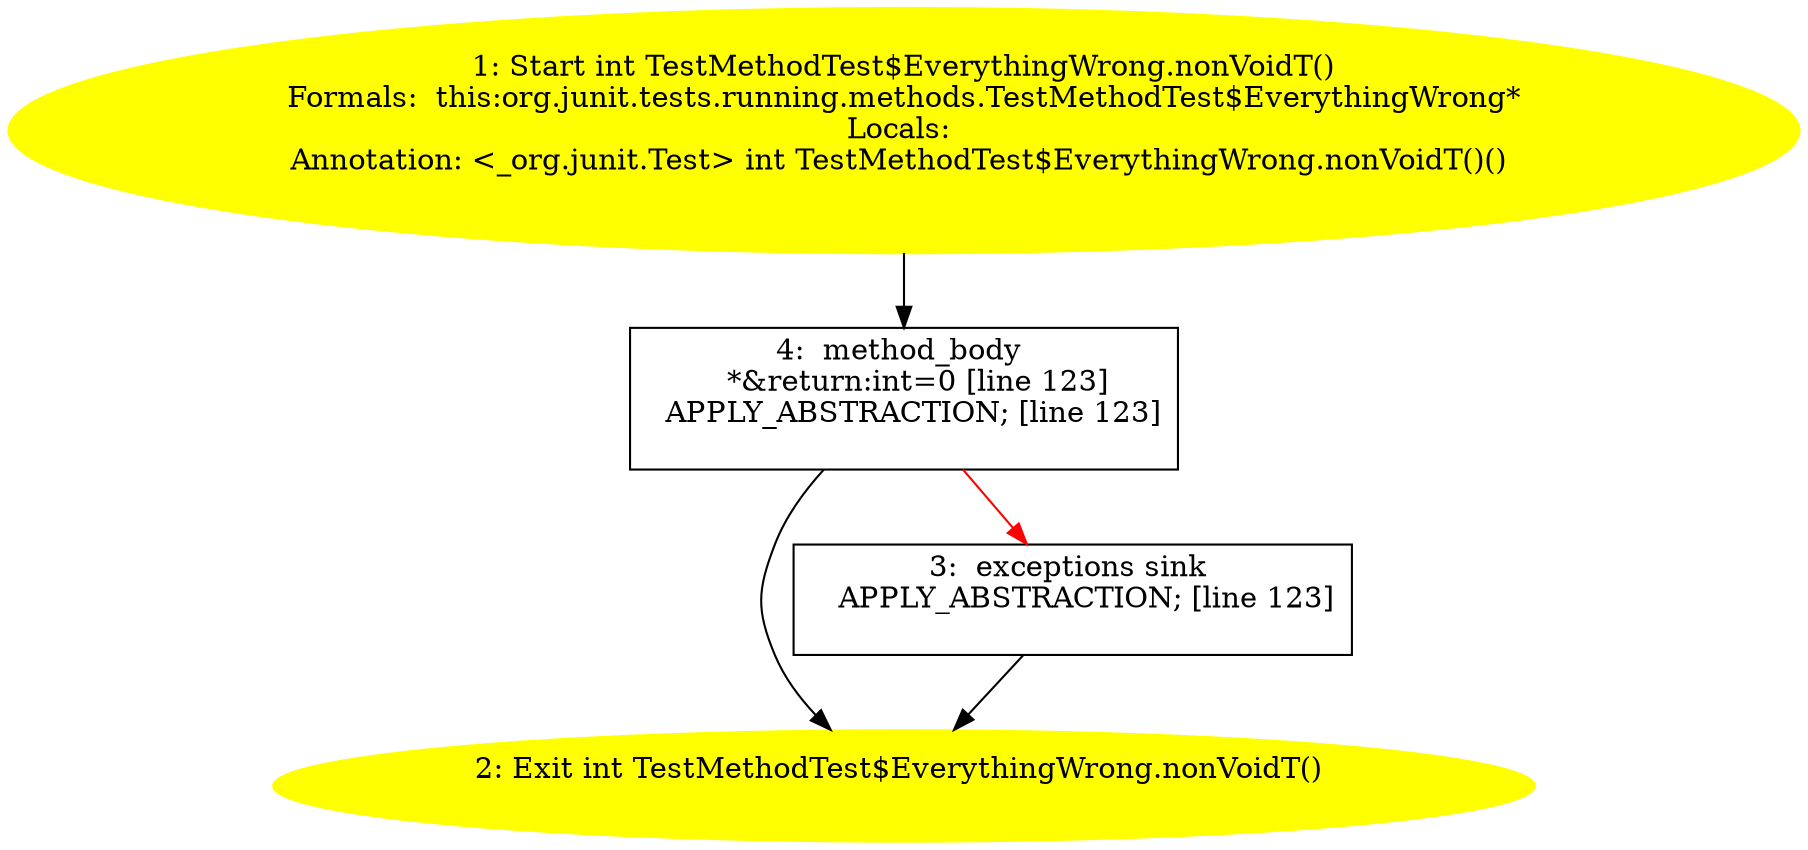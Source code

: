 /* @generated */
digraph cfg {
"org.junit.tests.running.methods.TestMethodTest$EverythingWrong.nonVoidT():int.af11103d920e72377c0d299c09ae2a58_1" [label="1: Start int TestMethodTest$EverythingWrong.nonVoidT()\nFormals:  this:org.junit.tests.running.methods.TestMethodTest$EverythingWrong*\nLocals: \nAnnotation: <_org.junit.Test> int TestMethodTest$EverythingWrong.nonVoidT()() \n  " color=yellow style=filled]
	

	 "org.junit.tests.running.methods.TestMethodTest$EverythingWrong.nonVoidT():int.af11103d920e72377c0d299c09ae2a58_1" -> "org.junit.tests.running.methods.TestMethodTest$EverythingWrong.nonVoidT():int.af11103d920e72377c0d299c09ae2a58_4" ;
"org.junit.tests.running.methods.TestMethodTest$EverythingWrong.nonVoidT():int.af11103d920e72377c0d299c09ae2a58_2" [label="2: Exit int TestMethodTest$EverythingWrong.nonVoidT() \n  " color=yellow style=filled]
	

"org.junit.tests.running.methods.TestMethodTest$EverythingWrong.nonVoidT():int.af11103d920e72377c0d299c09ae2a58_3" [label="3:  exceptions sink \n   APPLY_ABSTRACTION; [line 123]\n " shape="box"]
	

	 "org.junit.tests.running.methods.TestMethodTest$EverythingWrong.nonVoidT():int.af11103d920e72377c0d299c09ae2a58_3" -> "org.junit.tests.running.methods.TestMethodTest$EverythingWrong.nonVoidT():int.af11103d920e72377c0d299c09ae2a58_2" ;
"org.junit.tests.running.methods.TestMethodTest$EverythingWrong.nonVoidT():int.af11103d920e72377c0d299c09ae2a58_4" [label="4:  method_body \n   *&return:int=0 [line 123]\n  APPLY_ABSTRACTION; [line 123]\n " shape="box"]
	

	 "org.junit.tests.running.methods.TestMethodTest$EverythingWrong.nonVoidT():int.af11103d920e72377c0d299c09ae2a58_4" -> "org.junit.tests.running.methods.TestMethodTest$EverythingWrong.nonVoidT():int.af11103d920e72377c0d299c09ae2a58_2" ;
	 "org.junit.tests.running.methods.TestMethodTest$EverythingWrong.nonVoidT():int.af11103d920e72377c0d299c09ae2a58_4" -> "org.junit.tests.running.methods.TestMethodTest$EverythingWrong.nonVoidT():int.af11103d920e72377c0d299c09ae2a58_3" [color="red" ];
}
